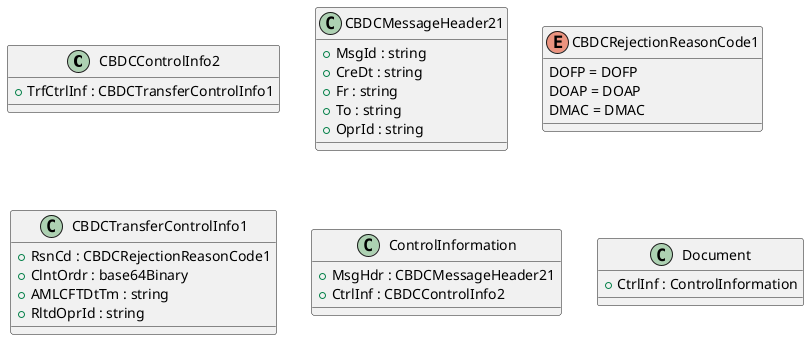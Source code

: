 @startuml

class CBDCControlInfo2 {
    +TrfCtrlInf : CBDCTransferControlInfo1
}
class CBDCMessageHeader21 {
    +MsgId : string
    +CreDt : string
    +Fr : string
    +To : string
    +OprId : string
}
enum CBDCRejectionReasonCode1 {
    DOFP = DOFP
    DOAP = DOAP
    DMAC = DMAC
}
class CBDCTransferControlInfo1 {
    +RsnCd : CBDCRejectionReasonCode1
    +ClntOrdr : base64Binary
    +AMLCFTDtTm : string
    +RltdOprId : string
}
class ControlInformation {
    +MsgHdr : CBDCMessageHeader21
    +CtrlInf : CBDCControlInfo2
}
class Document {
    +CtrlInf : ControlInformation
}

@enduml
